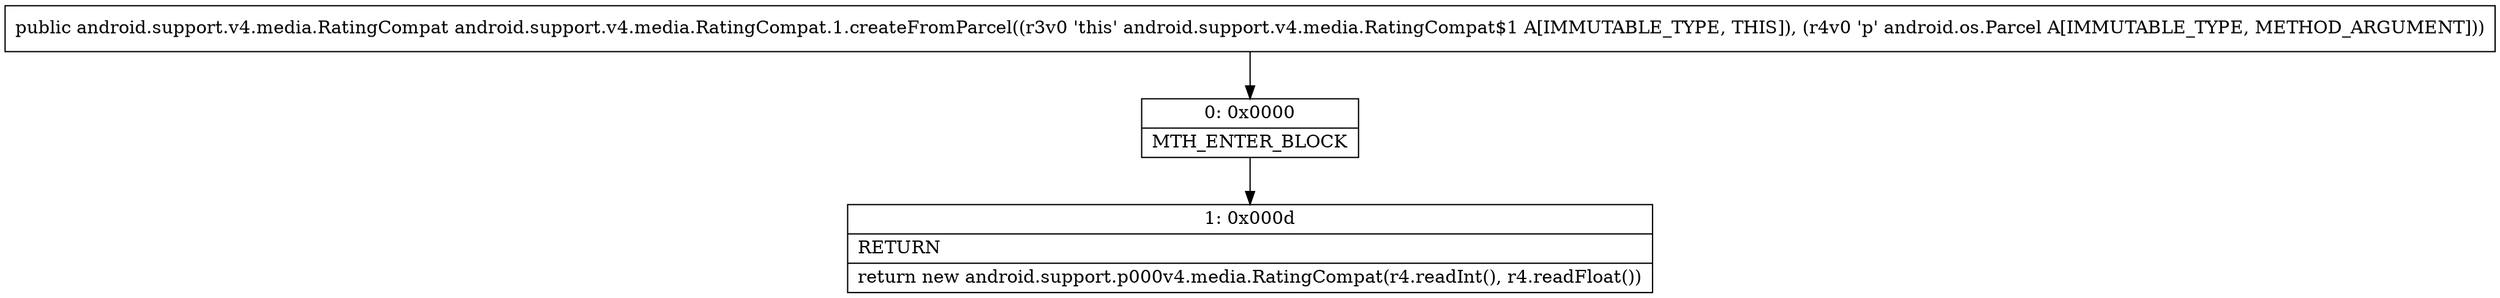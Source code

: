 digraph "CFG forandroid.support.v4.media.RatingCompat.1.createFromParcel(Landroid\/os\/Parcel;)Landroid\/support\/v4\/media\/RatingCompat;" {
Node_0 [shape=record,label="{0\:\ 0x0000|MTH_ENTER_BLOCK\l}"];
Node_1 [shape=record,label="{1\:\ 0x000d|RETURN\l|return new android.support.p000v4.media.RatingCompat(r4.readInt(), r4.readFloat())\l}"];
MethodNode[shape=record,label="{public android.support.v4.media.RatingCompat android.support.v4.media.RatingCompat.1.createFromParcel((r3v0 'this' android.support.v4.media.RatingCompat$1 A[IMMUTABLE_TYPE, THIS]), (r4v0 'p' android.os.Parcel A[IMMUTABLE_TYPE, METHOD_ARGUMENT])) }"];
MethodNode -> Node_0;
Node_0 -> Node_1;
}

